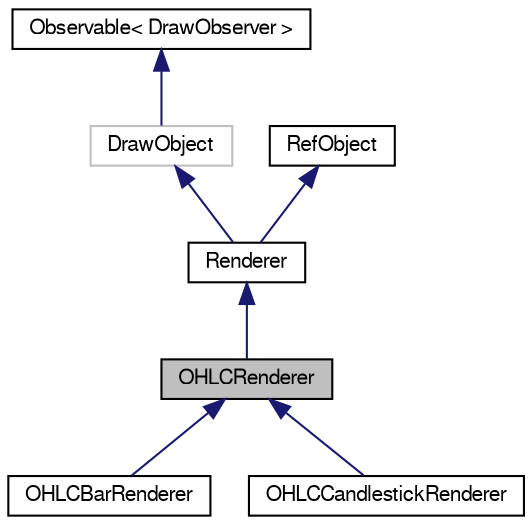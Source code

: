 digraph G
{
  bgcolor="transparent";
  edge [fontname="FreeSans",fontsize="10",labelfontname="FreeSans",labelfontsize="10"];
  node [fontname="FreeSans",fontsize="10",shape=record];
  Node1 [label="OHLCRenderer",height=0.2,width=0.4,color="black", fillcolor="grey75", style="filled" fontcolor="black"];
  Node2 -> Node1 [dir=back,color="midnightblue",fontsize="10",style="solid",fontname="FreeSans"];
  Node2 [label="Renderer",height=0.2,width=0.4,color="black",URL="$classRenderer.html"];
  Node3 -> Node2 [dir=back,color="midnightblue",fontsize="10",style="solid",fontname="FreeSans"];
  Node3 [label="DrawObject",height=0.2,width=0.4,color="grey75"];
  Node4 -> Node3 [dir=back,color="midnightblue",fontsize="10",style="solid",fontname="FreeSans"];
  Node4 [label="Observable\< DrawObserver \>",height=0.2,width=0.4,color="black",URL="$classObservable.html"];
  Node5 -> Node2 [dir=back,color="midnightblue",fontsize="10",style="solid",fontname="FreeSans"];
  Node5 [label="RefObject",height=0.2,width=0.4,color="black",URL="$classRefObject.html"];
  Node1 -> Node6 [dir=back,color="midnightblue",fontsize="10",style="solid",fontname="FreeSans"];
  Node6 [label="OHLCBarRenderer",height=0.2,width=0.4,color="black",URL="$classOHLCBarRenderer.html"];
  Node1 -> Node7 [dir=back,color="midnightblue",fontsize="10",style="solid",fontname="FreeSans"];
  Node7 [label="OHLCCandlestickRenderer",height=0.2,width=0.4,color="black",URL="$classOHLCCandlestickRenderer.html"];
}
